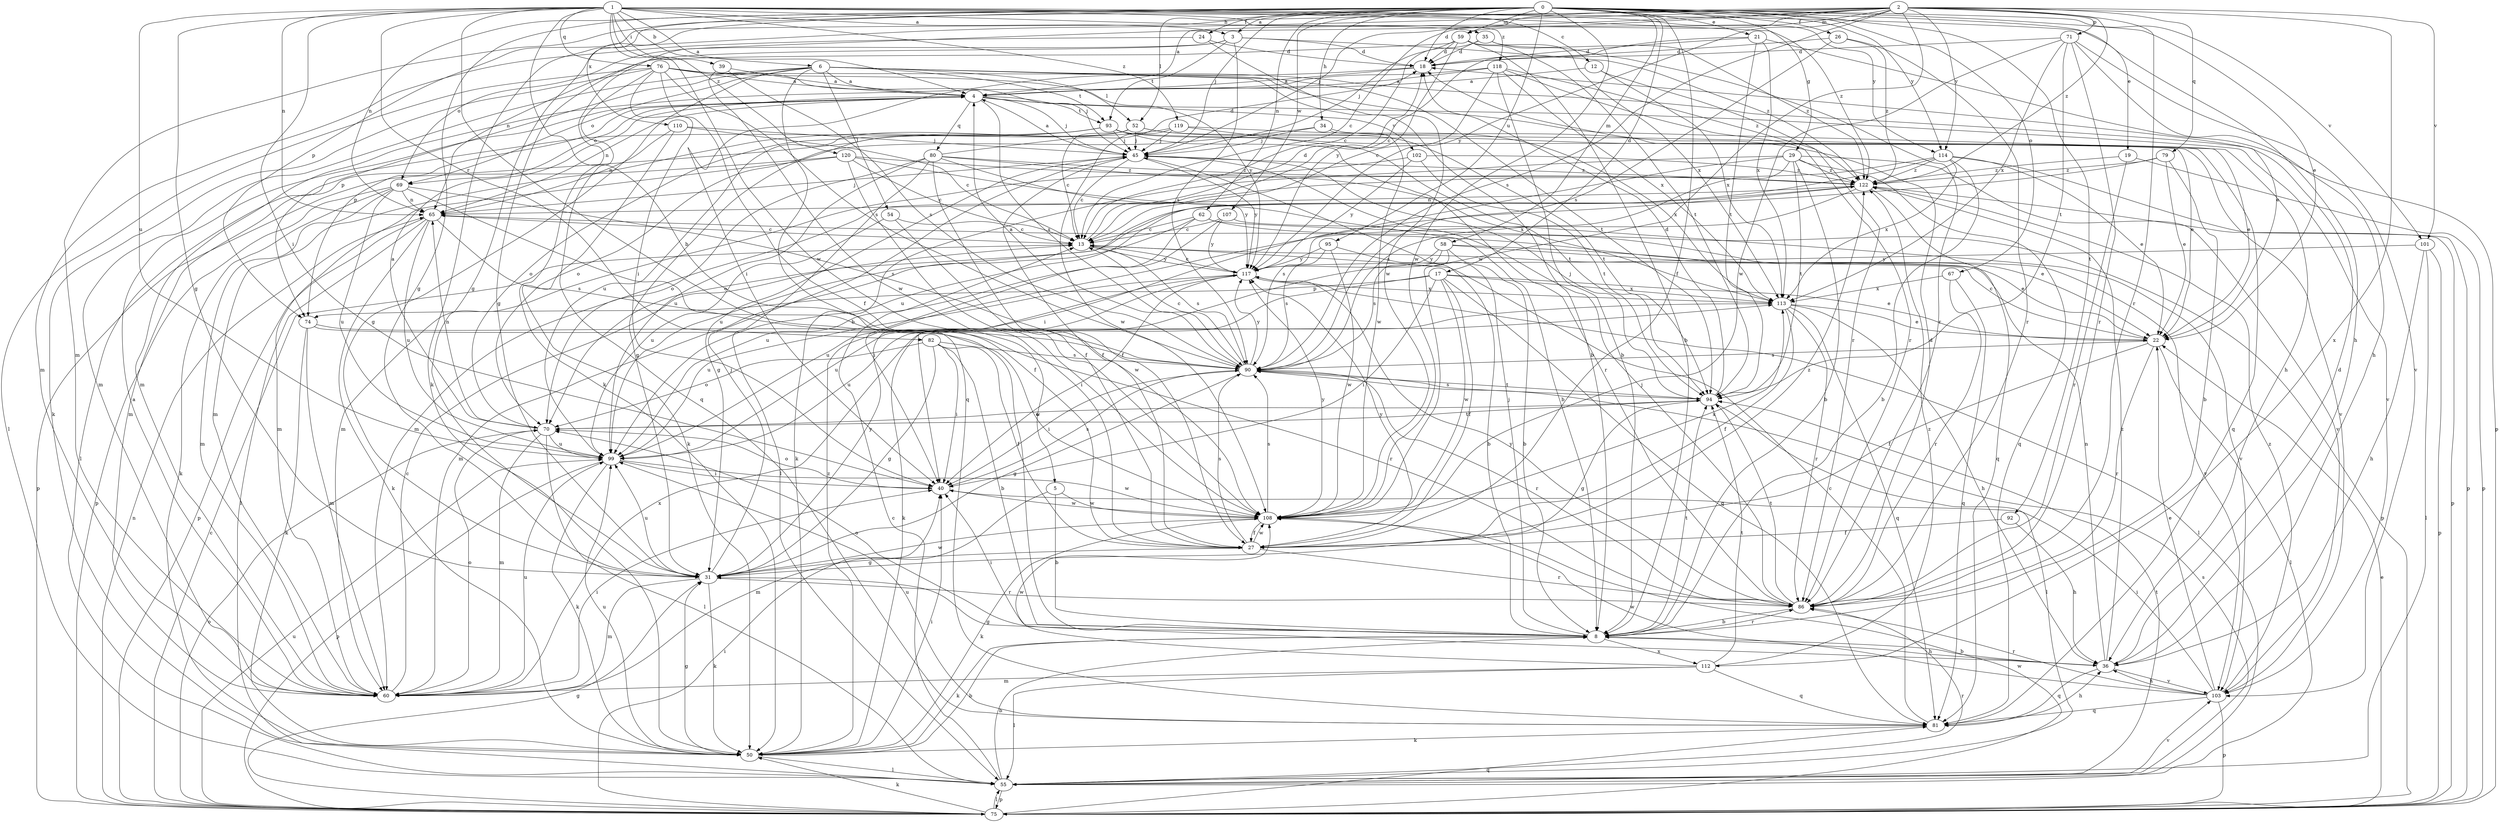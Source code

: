 strict digraph  {
0;
1;
2;
3;
4;
5;
6;
8;
12;
13;
17;
18;
19;
21;
22;
24;
26;
27;
29;
31;
34;
35;
36;
39;
40;
45;
50;
52;
54;
55;
58;
59;
60;
62;
65;
67;
69;
70;
71;
74;
75;
76;
79;
80;
81;
82;
86;
90;
92;
93;
94;
95;
99;
101;
102;
103;
107;
108;
110;
112;
113;
114;
117;
118;
119;
120;
122;
0 -> 3  [label=a];
0 -> 17  [label=d];
0 -> 18  [label=d];
0 -> 19  [label=e];
0 -> 21  [label=e];
0 -> 22  [label=e];
0 -> 24  [label=f];
0 -> 26  [label=f];
0 -> 27  [label=f];
0 -> 29  [label=g];
0 -> 31  [label=g];
0 -> 34  [label=h];
0 -> 45  [label=j];
0 -> 50  [label=k];
0 -> 52  [label=l];
0 -> 58  [label=m];
0 -> 59  [label=m];
0 -> 62  [label=n];
0 -> 65  [label=n];
0 -> 67  [label=o];
0 -> 92  [label=t];
0 -> 95  [label=u];
0 -> 101  [label=v];
0 -> 107  [label=w];
0 -> 108  [label=w];
0 -> 110  [label=x];
0 -> 114  [label=y];
1 -> 3  [label=a];
1 -> 4  [label=a];
1 -> 5  [label=b];
1 -> 6  [label=b];
1 -> 8  [label=b];
1 -> 12  [label=c];
1 -> 31  [label=g];
1 -> 35  [label=h];
1 -> 36  [label=h];
1 -> 39  [label=i];
1 -> 40  [label=i];
1 -> 65  [label=n];
1 -> 76  [label=q];
1 -> 82  [label=r];
1 -> 99  [label=u];
1 -> 108  [label=w];
1 -> 114  [label=y];
1 -> 118  [label=z];
1 -> 119  [label=z];
1 -> 120  [label=z];
1 -> 122  [label=z];
2 -> 4  [label=a];
2 -> 13  [label=c];
2 -> 31  [label=g];
2 -> 45  [label=j];
2 -> 50  [label=k];
2 -> 59  [label=m];
2 -> 60  [label=m];
2 -> 71  [label=p];
2 -> 74  [label=p];
2 -> 79  [label=q];
2 -> 86  [label=r];
2 -> 90  [label=s];
2 -> 101  [label=v];
2 -> 108  [label=w];
2 -> 112  [label=x];
2 -> 114  [label=y];
2 -> 117  [label=y];
2 -> 122  [label=z];
3 -> 18  [label=d];
3 -> 31  [label=g];
3 -> 69  [label=o];
3 -> 90  [label=s];
3 -> 93  [label=t];
3 -> 122  [label=z];
4 -> 45  [label=j];
4 -> 65  [label=n];
4 -> 69  [label=o];
4 -> 74  [label=p];
4 -> 80  [label=q];
4 -> 90  [label=s];
4 -> 93  [label=t];
4 -> 102  [label=v];
4 -> 103  [label=v];
5 -> 8  [label=b];
5 -> 60  [label=m];
5 -> 108  [label=w];
6 -> 4  [label=a];
6 -> 8  [label=b];
6 -> 22  [label=e];
6 -> 31  [label=g];
6 -> 52  [label=l];
6 -> 54  [label=l];
6 -> 60  [label=m];
6 -> 69  [label=o];
6 -> 74  [label=p];
6 -> 81  [label=q];
6 -> 93  [label=t];
6 -> 94  [label=t];
8 -> 36  [label=h];
8 -> 40  [label=i];
8 -> 45  [label=j];
8 -> 50  [label=k];
8 -> 70  [label=o];
8 -> 86  [label=r];
8 -> 94  [label=t];
8 -> 112  [label=x];
12 -> 4  [label=a];
12 -> 86  [label=r];
12 -> 113  [label=x];
13 -> 18  [label=d];
13 -> 90  [label=s];
13 -> 117  [label=y];
17 -> 22  [label=e];
17 -> 27  [label=f];
17 -> 40  [label=i];
17 -> 74  [label=p];
17 -> 81  [label=q];
17 -> 99  [label=u];
17 -> 108  [label=w];
17 -> 113  [label=x];
18 -> 4  [label=a];
18 -> 40  [label=i];
19 -> 75  [label=p];
19 -> 86  [label=r];
19 -> 122  [label=z];
21 -> 13  [label=c];
21 -> 18  [label=d];
21 -> 75  [label=p];
21 -> 94  [label=t];
21 -> 113  [label=x];
22 -> 13  [label=c];
22 -> 27  [label=f];
22 -> 55  [label=l];
22 -> 86  [label=r];
22 -> 90  [label=s];
24 -> 18  [label=d];
24 -> 60  [label=m];
24 -> 108  [label=w];
26 -> 18  [label=d];
26 -> 86  [label=r];
26 -> 90  [label=s];
26 -> 122  [label=z];
27 -> 31  [label=g];
27 -> 86  [label=r];
27 -> 90  [label=s];
27 -> 108  [label=w];
27 -> 117  [label=y];
27 -> 122  [label=z];
29 -> 8  [label=b];
29 -> 40  [label=i];
29 -> 50  [label=k];
29 -> 81  [label=q];
29 -> 90  [label=s];
29 -> 94  [label=t];
29 -> 103  [label=v];
29 -> 122  [label=z];
31 -> 45  [label=j];
31 -> 50  [label=k];
31 -> 60  [label=m];
31 -> 86  [label=r];
31 -> 99  [label=u];
31 -> 108  [label=w];
31 -> 117  [label=y];
34 -> 22  [label=e];
34 -> 45  [label=j];
34 -> 70  [label=o];
34 -> 108  [label=w];
35 -> 13  [label=c];
35 -> 18  [label=d];
35 -> 86  [label=r];
35 -> 122  [label=z];
36 -> 8  [label=b];
36 -> 18  [label=d];
36 -> 31  [label=g];
36 -> 65  [label=n];
36 -> 81  [label=q];
36 -> 103  [label=v];
36 -> 122  [label=z];
39 -> 4  [label=a];
39 -> 90  [label=s];
39 -> 108  [label=w];
40 -> 70  [label=o];
40 -> 90  [label=s];
40 -> 108  [label=w];
45 -> 4  [label=a];
45 -> 13  [label=c];
45 -> 27  [label=f];
45 -> 31  [label=g];
45 -> 117  [label=y];
45 -> 122  [label=z];
50 -> 8  [label=b];
50 -> 31  [label=g];
50 -> 40  [label=i];
50 -> 55  [label=l];
50 -> 99  [label=u];
50 -> 122  [label=z];
52 -> 13  [label=c];
52 -> 31  [label=g];
52 -> 45  [label=j];
52 -> 81  [label=q];
52 -> 94  [label=t];
52 -> 99  [label=u];
54 -> 13  [label=c];
54 -> 99  [label=u];
54 -> 108  [label=w];
55 -> 8  [label=b];
55 -> 13  [label=c];
55 -> 75  [label=p];
55 -> 86  [label=r];
55 -> 90  [label=s];
55 -> 94  [label=t];
55 -> 103  [label=v];
58 -> 8  [label=b];
58 -> 22  [label=e];
58 -> 90  [label=s];
58 -> 99  [label=u];
58 -> 103  [label=v];
58 -> 117  [label=y];
59 -> 8  [label=b];
59 -> 18  [label=d];
59 -> 45  [label=j];
59 -> 65  [label=n];
59 -> 94  [label=t];
59 -> 113  [label=x];
59 -> 117  [label=y];
60 -> 4  [label=a];
60 -> 13  [label=c];
60 -> 40  [label=i];
60 -> 70  [label=o];
60 -> 99  [label=u];
60 -> 113  [label=x];
62 -> 13  [label=c];
62 -> 22  [label=e];
62 -> 40  [label=i];
62 -> 60  [label=m];
62 -> 75  [label=p];
65 -> 13  [label=c];
65 -> 45  [label=j];
65 -> 50  [label=k];
65 -> 55  [label=l];
65 -> 75  [label=p];
65 -> 90  [label=s];
65 -> 99  [label=u];
67 -> 81  [label=q];
67 -> 86  [label=r];
67 -> 113  [label=x];
69 -> 27  [label=f];
69 -> 50  [label=k];
69 -> 60  [label=m];
69 -> 65  [label=n];
69 -> 75  [label=p];
69 -> 90  [label=s];
69 -> 99  [label=u];
70 -> 4  [label=a];
70 -> 55  [label=l];
70 -> 60  [label=m];
70 -> 65  [label=n];
70 -> 94  [label=t];
70 -> 99  [label=u];
71 -> 18  [label=d];
71 -> 36  [label=h];
71 -> 86  [label=r];
71 -> 94  [label=t];
71 -> 103  [label=v];
71 -> 108  [label=w];
71 -> 113  [label=x];
74 -> 50  [label=k];
74 -> 60  [label=m];
74 -> 86  [label=r];
74 -> 108  [label=w];
75 -> 13  [label=c];
75 -> 22  [label=e];
75 -> 31  [label=g];
75 -> 40  [label=i];
75 -> 50  [label=k];
75 -> 55  [label=l];
75 -> 65  [label=n];
75 -> 70  [label=o];
75 -> 81  [label=q];
75 -> 99  [label=u];
75 -> 108  [label=w];
76 -> 4  [label=a];
76 -> 27  [label=f];
76 -> 36  [label=h];
76 -> 40  [label=i];
76 -> 45  [label=j];
76 -> 50  [label=k];
76 -> 55  [label=l];
76 -> 81  [label=q];
76 -> 90  [label=s];
76 -> 117  [label=y];
79 -> 8  [label=b];
79 -> 22  [label=e];
79 -> 70  [label=o];
79 -> 122  [label=z];
80 -> 18  [label=d];
80 -> 27  [label=f];
80 -> 55  [label=l];
80 -> 70  [label=o];
80 -> 99  [label=u];
80 -> 113  [label=x];
80 -> 117  [label=y];
80 -> 122  [label=z];
81 -> 13  [label=c];
81 -> 36  [label=h];
81 -> 50  [label=k];
81 -> 99  [label=u];
82 -> 8  [label=b];
82 -> 27  [label=f];
82 -> 31  [label=g];
82 -> 40  [label=i];
82 -> 70  [label=o];
82 -> 90  [label=s];
86 -> 8  [label=b];
86 -> 18  [label=d];
86 -> 45  [label=j];
86 -> 94  [label=t];
86 -> 117  [label=y];
90 -> 4  [label=a];
90 -> 13  [label=c];
90 -> 31  [label=g];
90 -> 40  [label=i];
90 -> 86  [label=r];
90 -> 94  [label=t];
90 -> 117  [label=y];
92 -> 27  [label=f];
92 -> 36  [label=h];
93 -> 22  [label=e];
93 -> 45  [label=j];
93 -> 55  [label=l];
93 -> 60  [label=m];
93 -> 70  [label=o];
93 -> 86  [label=r];
93 -> 103  [label=v];
94 -> 18  [label=d];
94 -> 31  [label=g];
94 -> 45  [label=j];
94 -> 55  [label=l];
94 -> 70  [label=o];
94 -> 90  [label=s];
95 -> 8  [label=b];
95 -> 90  [label=s];
95 -> 108  [label=w];
95 -> 117  [label=y];
99 -> 40  [label=i];
99 -> 50  [label=k];
99 -> 75  [label=p];
99 -> 108  [label=w];
101 -> 36  [label=h];
101 -> 55  [label=l];
101 -> 75  [label=p];
101 -> 117  [label=y];
102 -> 60  [label=m];
102 -> 94  [label=t];
102 -> 117  [label=y];
102 -> 122  [label=z];
103 -> 22  [label=e];
103 -> 36  [label=h];
103 -> 40  [label=i];
103 -> 75  [label=p];
103 -> 81  [label=q];
103 -> 86  [label=r];
103 -> 108  [label=w];
103 -> 122  [label=z];
107 -> 13  [label=c];
107 -> 99  [label=u];
107 -> 103  [label=v];
107 -> 117  [label=y];
108 -> 27  [label=f];
108 -> 50  [label=k];
108 -> 90  [label=s];
108 -> 113  [label=x];
108 -> 117  [label=y];
110 -> 13  [label=c];
110 -> 45  [label=j];
110 -> 50  [label=k];
110 -> 65  [label=n];
112 -> 55  [label=l];
112 -> 60  [label=m];
112 -> 81  [label=q];
112 -> 94  [label=t];
112 -> 108  [label=w];
112 -> 122  [label=z];
113 -> 22  [label=e];
113 -> 27  [label=f];
113 -> 36  [label=h];
113 -> 81  [label=q];
113 -> 86  [label=r];
113 -> 99  [label=u];
114 -> 8  [label=b];
114 -> 22  [label=e];
114 -> 60  [label=m];
114 -> 75  [label=p];
114 -> 99  [label=u];
114 -> 113  [label=x];
114 -> 122  [label=z];
117 -> 13  [label=c];
117 -> 40  [label=i];
117 -> 50  [label=k];
117 -> 55  [label=l];
117 -> 99  [label=u];
117 -> 113  [label=x];
118 -> 4  [label=a];
118 -> 8  [label=b];
118 -> 13  [label=c];
118 -> 60  [label=m];
118 -> 86  [label=r];
118 -> 113  [label=x];
118 -> 122  [label=z];
119 -> 45  [label=j];
119 -> 60  [label=m];
119 -> 94  [label=t];
119 -> 108  [label=w];
119 -> 113  [label=x];
120 -> 8  [label=b];
120 -> 13  [label=c];
120 -> 27  [label=f];
120 -> 60  [label=m];
120 -> 75  [label=p];
120 -> 122  [label=z];
122 -> 65  [label=n];
122 -> 75  [label=p];
122 -> 81  [label=q];
122 -> 90  [label=s];
122 -> 99  [label=u];
}
